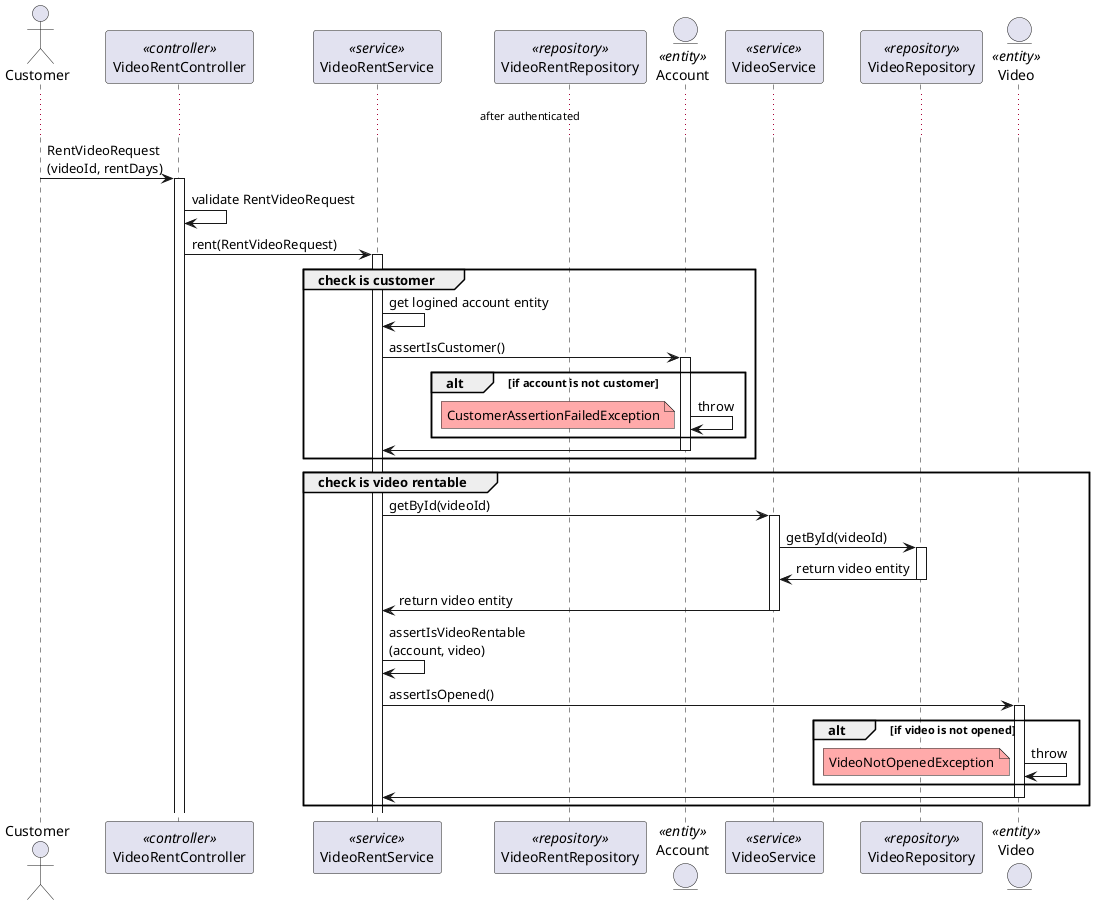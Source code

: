 @startuml

actor customer as "Customer"
participant videoRentController as "VideoRentController" <<controller>>
participant videoRentService as "VideoRentService" <<service>>
participant videoRentRepository as "VideoRentRepository" <<repository>>
entity account as "Account" <<entity>>
participant videoService as "VideoService" <<service>>
participant videoRepository as "VideoRepository" <<repository>>
entity video as "Video" <<entity>>

... after authenticated ...

customer -> videoRentController: RentVideoRequest\n(videoId, rentDays)
activate videoRentController

videoRentController -> videoRentController: validate RentVideoRequest

videoRentController -> videoRentService: rent(RentVideoRequest)
activate videoRentService

group check is customer
    videoRentService -> videoRentService: get logined account entity
    videoRentService -> account: assertIsCustomer()
    activate account

    alt if account is not customer
        account -> account: throw
        note left #ffaaaa: CustomerAssertionFailedException
    end

    videoRentService <- account:
    deactivate account
end

group check is video rentable
    videoRentService -> videoService: getById(videoId)
    activate videoService
    videoService -> videoRepository: getById(videoId)
    activate videoRepository

    videoService <- videoRepository: return video entity
    deactivate videoRepository
    videoRentService <- videoService: return video entity
    deactivate videoService

    videoRentService -> videoRentService: assertIsVideoRentable\n(account, video)
    videoRentService -> video: assertIsOpened()
    activate video

    alt if video is not opened
        video -> video: throw
        note left #ffaaaa: VideoNotOpenedException
    end

    videoRentService <- video:
    deactivate video
end

@enduml
